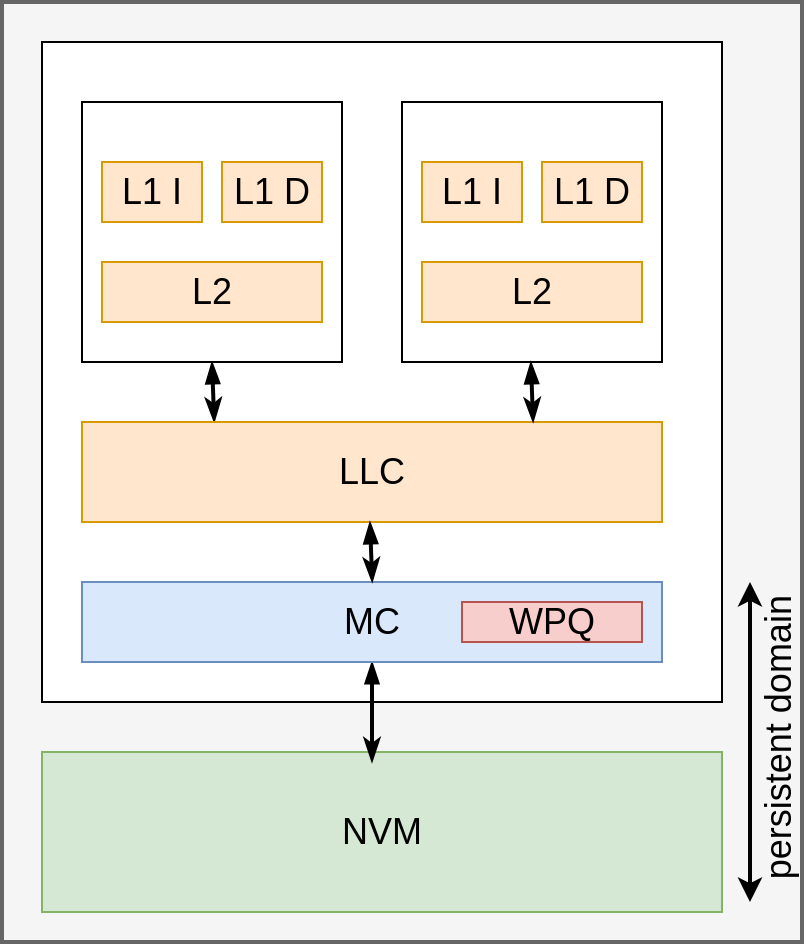 <mxfile version="14.6.13" type="github">
  <diagram id="mjgqmSHZGCYBxVDJmJig" name="Page-1">
    <mxGraphModel dx="1030" dy="630" grid="1" gridSize="10" guides="1" tooltips="1" connect="1" arrows="1" fold="1" page="1" pageScale="2" pageWidth="827" pageHeight="1169" math="0" shadow="0">
      <root>
        <mxCell id="0" />
        <mxCell id="1" parent="0" />
        <mxCell id="16TBc1RyOengqVH6E9E0-26" value="" style="rounded=0;whiteSpace=wrap;html=1;fontSize=18;strokeWidth=2;fillColor=#f5f5f5;strokeColor=#666666;fontColor=#333333;" parent="1" vertex="1">
          <mxGeometry x="100" y="130" width="400" height="470" as="geometry" />
        </mxCell>
        <mxCell id="16TBc1RyOengqVH6E9E0-25" value="" style="rounded=0;whiteSpace=wrap;html=1;fontSize=18;" parent="1" vertex="1">
          <mxGeometry x="120" y="150" width="340" height="330" as="geometry" />
        </mxCell>
        <mxCell id="16TBc1RyOengqVH6E9E0-18" style="rounded=0;orthogonalLoop=1;jettySize=auto;html=1;exitX=0.5;exitY=1;exitDx=0;exitDy=0;entryX=0.228;entryY=0;entryDx=0;entryDy=0;entryPerimeter=0;fontSize=18;startArrow=blockThin;startFill=1;endArrow=classicThin;endFill=1;strokeWidth=2;" parent="1" source="16TBc1RyOengqVH6E9E0-1" target="16TBc1RyOengqVH6E9E0-12" edge="1">
          <mxGeometry relative="1" as="geometry" />
        </mxCell>
        <mxCell id="16TBc1RyOengqVH6E9E0-1" value="" style="whiteSpace=wrap;html=1;aspect=fixed;" parent="1" vertex="1">
          <mxGeometry x="140" y="180" width="130" height="130" as="geometry" />
        </mxCell>
        <mxCell id="16TBc1RyOengqVH6E9E0-4" value="L2" style="rounded=0;whiteSpace=wrap;html=1;fontSize=18;fillColor=#ffe6cc;strokeColor=#d79b00;" parent="1" vertex="1">
          <mxGeometry x="150" y="260" width="110" height="30" as="geometry" />
        </mxCell>
        <mxCell id="16TBc1RyOengqVH6E9E0-6" value="&lt;font style=&quot;font-size: 18px&quot;&gt;L1 D&lt;/font&gt;" style="rounded=0;whiteSpace=wrap;html=1;fontSize=18;fillColor=#ffe6cc;strokeColor=#d79b00;" parent="1" vertex="1">
          <mxGeometry x="210" y="210" width="50" height="30" as="geometry" />
        </mxCell>
        <mxCell id="16TBc1RyOengqVH6E9E0-7" value="&lt;font style=&quot;font-size: 18px&quot;&gt;L1 I&lt;/font&gt;" style="rounded=0;whiteSpace=wrap;html=1;fontSize=18;fillColor=#ffe6cc;strokeColor=#d79b00;" parent="1" vertex="1">
          <mxGeometry x="150" y="210" width="50" height="30" as="geometry" />
        </mxCell>
        <mxCell id="16TBc1RyOengqVH6E9E0-8" value="" style="whiteSpace=wrap;html=1;aspect=fixed;" parent="1" vertex="1">
          <mxGeometry x="300" y="180" width="130" height="130" as="geometry" />
        </mxCell>
        <mxCell id="16TBc1RyOengqVH6E9E0-9" value="L2" style="rounded=0;whiteSpace=wrap;html=1;fontSize=18;fillColor=#ffe6cc;strokeColor=#d79b00;" parent="1" vertex="1">
          <mxGeometry x="310" y="260" width="110" height="30" as="geometry" />
        </mxCell>
        <mxCell id="16TBc1RyOengqVH6E9E0-10" value="&lt;font style=&quot;font-size: 18px&quot;&gt;L1 D&lt;/font&gt;" style="rounded=0;whiteSpace=wrap;html=1;fontSize=18;fillColor=#ffe6cc;strokeColor=#d79b00;" parent="1" vertex="1">
          <mxGeometry x="370" y="210" width="50" height="30" as="geometry" />
        </mxCell>
        <mxCell id="16TBc1RyOengqVH6E9E0-11" value="&lt;font style=&quot;font-size: 18px&quot;&gt;L1 I&lt;/font&gt;" style="rounded=0;whiteSpace=wrap;html=1;fontSize=18;fillColor=#ffe6cc;strokeColor=#d79b00;" parent="1" vertex="1">
          <mxGeometry x="310" y="210" width="50" height="30" as="geometry" />
        </mxCell>
        <mxCell id="16TBc1RyOengqVH6E9E0-12" value="LLC" style="rounded=0;whiteSpace=wrap;html=1;fontSize=18;fillColor=#ffe6cc;strokeColor=#d79b00;" parent="1" vertex="1">
          <mxGeometry x="140" y="340" width="290" height="50" as="geometry" />
        </mxCell>
        <mxCell id="16TBc1RyOengqVH6E9E0-13" value="NVM" style="rounded=0;whiteSpace=wrap;html=1;fontSize=18;fillColor=#d5e8d4;strokeColor=#82b366;" parent="1" vertex="1">
          <mxGeometry x="120" y="505" width="340" height="80" as="geometry" />
        </mxCell>
        <mxCell id="16TBc1RyOengqVH6E9E0-23" style="edgeStyle=none;rounded=0;orthogonalLoop=1;jettySize=auto;html=1;exitX=0.5;exitY=1;exitDx=0;exitDy=0;fontSize=18;startArrow=blockThin;startFill=1;endArrow=classicThin;endFill=1;strokeWidth=2;" parent="1" source="16TBc1RyOengqVH6E9E0-14" edge="1">
          <mxGeometry relative="1" as="geometry">
            <mxPoint x="285" y="510" as="targetPoint" />
          </mxGeometry>
        </mxCell>
        <mxCell id="16TBc1RyOengqVH6E9E0-14" value="MC" style="rounded=0;whiteSpace=wrap;html=1;fontSize=18;fillColor=#dae8fc;strokeColor=#6c8ebf;" parent="1" vertex="1">
          <mxGeometry x="140" y="420" width="290" height="40" as="geometry" />
        </mxCell>
        <mxCell id="16TBc1RyOengqVH6E9E0-16" value="WPQ" style="rounded=0;whiteSpace=wrap;html=1;fontSize=18;fillColor=#f8cecc;strokeColor=#b85450;" parent="1" vertex="1">
          <mxGeometry x="330" y="430" width="90" height="20" as="geometry" />
        </mxCell>
        <mxCell id="16TBc1RyOengqVH6E9E0-19" style="rounded=0;orthogonalLoop=1;jettySize=auto;html=1;exitX=0.5;exitY=1;exitDx=0;exitDy=0;entryX=0.228;entryY=0;entryDx=0;entryDy=0;entryPerimeter=0;fontSize=18;startArrow=blockThin;startFill=1;endArrow=classicThin;endFill=1;strokeWidth=2;" parent="1" edge="1">
          <mxGeometry relative="1" as="geometry">
            <mxPoint x="364.44" y="310" as="sourcePoint" />
            <mxPoint x="365.56" y="340" as="targetPoint" />
          </mxGeometry>
        </mxCell>
        <mxCell id="16TBc1RyOengqVH6E9E0-20" style="rounded=0;orthogonalLoop=1;jettySize=auto;html=1;exitX=0.5;exitY=1;exitDx=0;exitDy=0;entryX=0.228;entryY=0;entryDx=0;entryDy=0;entryPerimeter=0;fontSize=18;startArrow=blockThin;startFill=1;endArrow=classicThin;endFill=1;strokeWidth=2;" parent="1" edge="1">
          <mxGeometry relative="1" as="geometry">
            <mxPoint x="284.0" y="390" as="sourcePoint" />
            <mxPoint x="285.12" y="420" as="targetPoint" />
          </mxGeometry>
        </mxCell>
        <mxCell id="16TBc1RyOengqVH6E9E0-28" value="" style="endArrow=classic;startArrow=classic;html=1;fontSize=18;strokeWidth=2;" parent="1" edge="1">
          <mxGeometry width="50" height="50" relative="1" as="geometry">
            <mxPoint x="474" y="580" as="sourcePoint" />
            <mxPoint x="474" y="420" as="targetPoint" />
          </mxGeometry>
        </mxCell>
        <mxCell id="16TBc1RyOengqVH6E9E0-30" value="persistent domain" style="text;html=1;strokeColor=none;fillColor=none;align=center;verticalAlign=middle;whiteSpace=wrap;rounded=0;fontSize=18;rotation=270;" parent="1" vertex="1">
          <mxGeometry x="404.19" y="487.57" width="167.63" height="20" as="geometry" />
        </mxCell>
      </root>
    </mxGraphModel>
  </diagram>
</mxfile>
